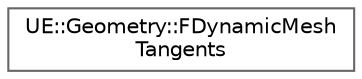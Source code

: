 digraph "Graphical Class Hierarchy"
{
 // INTERACTIVE_SVG=YES
 // LATEX_PDF_SIZE
  bgcolor="transparent";
  edge [fontname=Helvetica,fontsize=10,labelfontname=Helvetica,labelfontsize=10];
  node [fontname=Helvetica,fontsize=10,shape=box,height=0.2,width=0.4];
  rankdir="LR";
  Node0 [id="Node000000",label="UE::Geometry::FDynamicMesh\lTangents",height=0.2,width=0.4,color="grey40", fillcolor="white", style="filled",URL="$d1/db6/classUE_1_1Geometry_1_1FDynamicMeshTangents.html",tooltip="FDynamicMeshTangents is a helper object for accessing tangents stored in the AttributeSet of a FDynam..."];
}
